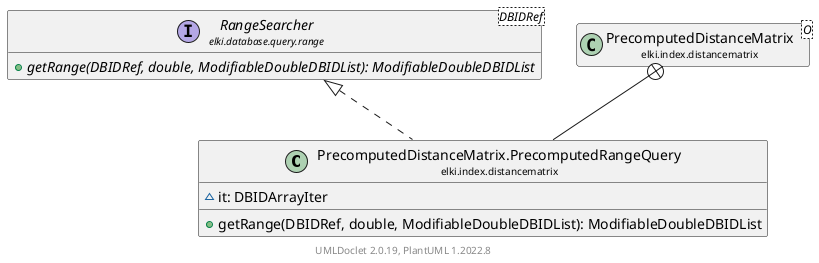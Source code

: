 @startuml
    remove .*\.(Instance|Par|Parameterizer|Factory)$
    set namespaceSeparator none
    hide empty fields
    hide empty methods

    class "<size:14>PrecomputedDistanceMatrix.PrecomputedRangeQuery\n<size:10>elki.index.distancematrix" as elki.index.distancematrix.PrecomputedDistanceMatrix.PrecomputedRangeQuery [[PrecomputedDistanceMatrix.PrecomputedRangeQuery.html]] {
        ~it: DBIDArrayIter
        +getRange(DBIDRef, double, ModifiableDoubleDBIDList): ModifiableDoubleDBIDList
    }

    interface "<size:14>RangeSearcher\n<size:10>elki.database.query.range" as elki.database.query.range.RangeSearcher<DBIDRef> [[../../database/query/range/RangeSearcher.html]] {
        {abstract} +getRange(DBIDRef, double, ModifiableDoubleDBIDList): ModifiableDoubleDBIDList
    }
    class "<size:14>PrecomputedDistanceMatrix\n<size:10>elki.index.distancematrix" as elki.index.distancematrix.PrecomputedDistanceMatrix<O> [[PrecomputedDistanceMatrix.html]]

    elki.database.query.range.RangeSearcher <|.. elki.index.distancematrix.PrecomputedDistanceMatrix.PrecomputedRangeQuery
    elki.index.distancematrix.PrecomputedDistanceMatrix +-- elki.index.distancematrix.PrecomputedDistanceMatrix.PrecomputedRangeQuery

    center footer UMLDoclet 2.0.19, PlantUML 1.2022.8
@enduml
